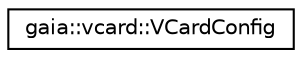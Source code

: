 digraph G
{
  edge [fontname="Helvetica",fontsize="10",labelfontname="Helvetica",labelfontsize="10"];
  node [fontname="Helvetica",fontsize="10",shape=record];
  rankdir=LR;
  Node1 [label="gaia::vcard::VCardConfig",height=0.2,width=0.4,color="black", fillcolor="white", style="filled",URL="$dc/d95/classgaia_1_1vcard_1_1_v_card_config.html"];
}

